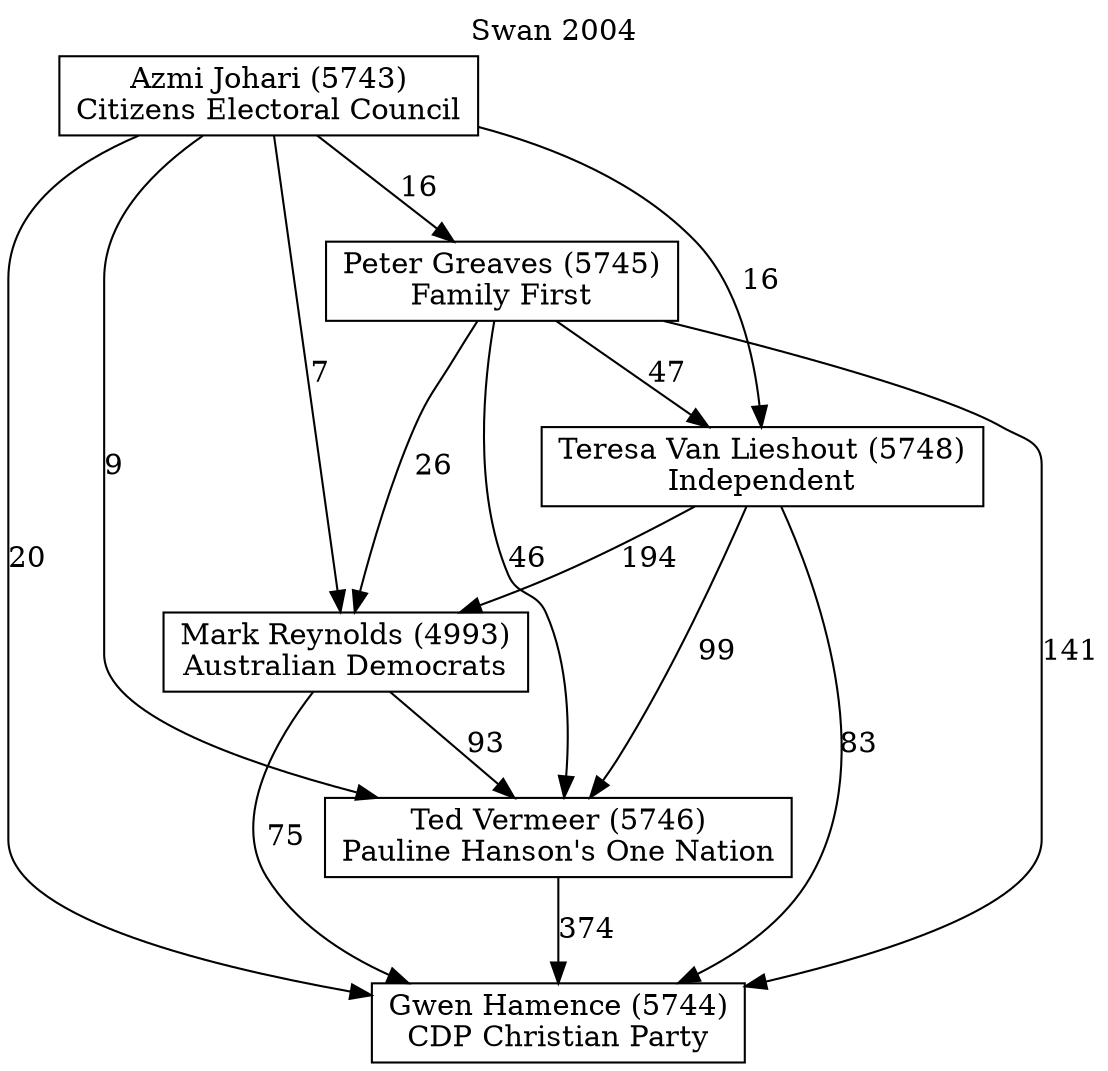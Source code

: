 // House preference flow
digraph "Gwen Hamence (5744)_Swan_2004" {
	graph [label="Swan 2004" labelloc=t mclimit=2]
	node [shape=box]
	"Gwen Hamence (5744)" [label="Gwen Hamence (5744)
CDP Christian Party"]
	"Ted Vermeer (5746)" [label="Ted Vermeer (5746)
Pauline Hanson's One Nation"]
	"Mark Reynolds (4993)" [label="Mark Reynolds (4993)
Australian Democrats"]
	"Teresa Van Lieshout (5748)" [label="Teresa Van Lieshout (5748)
Independent"]
	"Peter Greaves (5745)" [label="Peter Greaves (5745)
Family First"]
	"Azmi Johari (5743)" [label="Azmi Johari (5743)
Citizens Electoral Council"]
	"Ted Vermeer (5746)" -> "Gwen Hamence (5744)" [label=374]
	"Mark Reynolds (4993)" -> "Ted Vermeer (5746)" [label=93]
	"Teresa Van Lieshout (5748)" -> "Mark Reynolds (4993)" [label=194]
	"Peter Greaves (5745)" -> "Teresa Van Lieshout (5748)" [label=47]
	"Azmi Johari (5743)" -> "Peter Greaves (5745)" [label=16]
	"Mark Reynolds (4993)" -> "Gwen Hamence (5744)" [label=75]
	"Teresa Van Lieshout (5748)" -> "Gwen Hamence (5744)" [label=83]
	"Peter Greaves (5745)" -> "Gwen Hamence (5744)" [label=141]
	"Azmi Johari (5743)" -> "Gwen Hamence (5744)" [label=20]
	"Azmi Johari (5743)" -> "Teresa Van Lieshout (5748)" [label=16]
	"Peter Greaves (5745)" -> "Mark Reynolds (4993)" [label=26]
	"Azmi Johari (5743)" -> "Mark Reynolds (4993)" [label=7]
	"Teresa Van Lieshout (5748)" -> "Ted Vermeer (5746)" [label=99]
	"Peter Greaves (5745)" -> "Ted Vermeer (5746)" [label=46]
	"Azmi Johari (5743)" -> "Ted Vermeer (5746)" [label=9]
}

